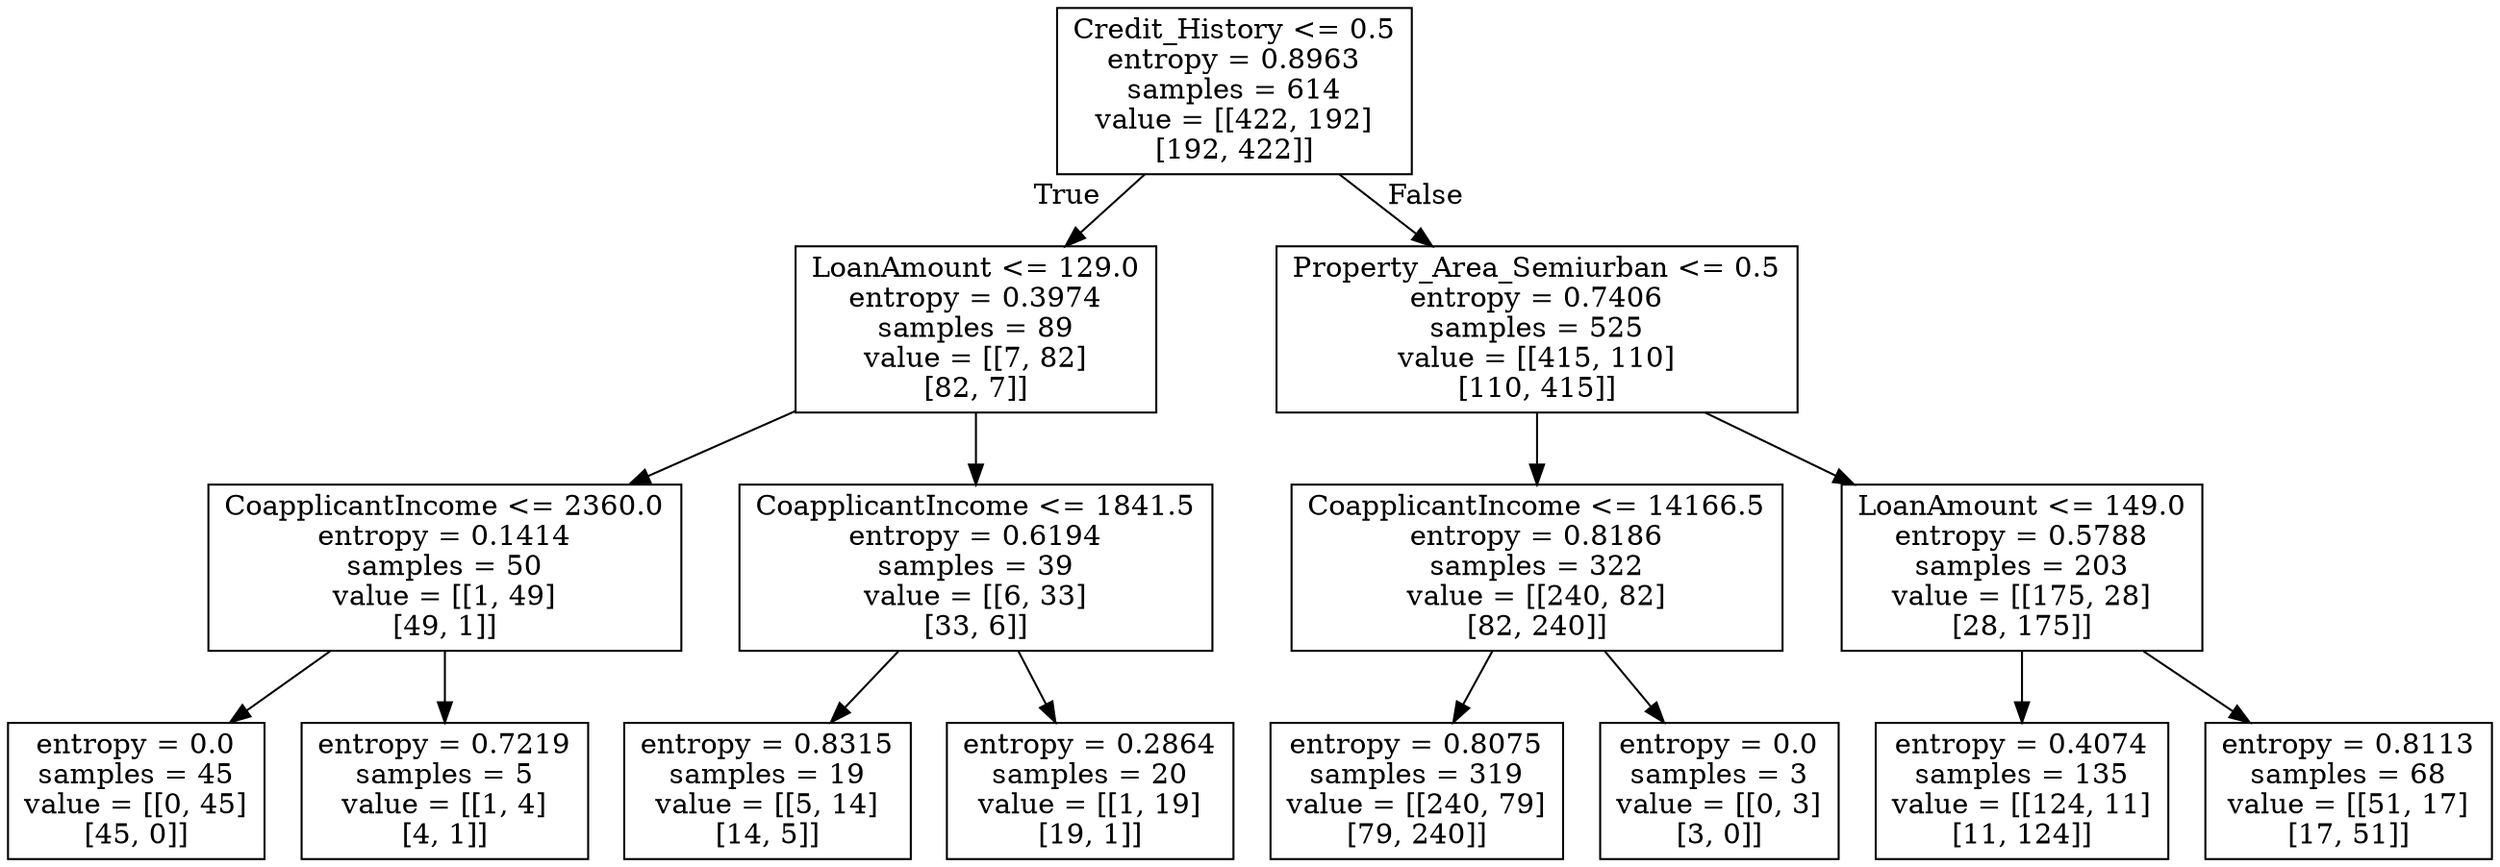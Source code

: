 digraph Tree {
node [shape=box] ;
0 [label="Credit_History <= 0.5\nentropy = 0.8963\nsamples = 614\nvalue = [[422, 192]\n[192, 422]]"] ;
1 [label="LoanAmount <= 129.0\nentropy = 0.3974\nsamples = 89\nvalue = [[7, 82]\n[82, 7]]"] ;
0 -> 1 [labeldistance=2.5, labelangle=45, headlabel="True"] ;
2 [label="CoapplicantIncome <= 2360.0\nentropy = 0.1414\nsamples = 50\nvalue = [[1, 49]\n[49, 1]]"] ;
1 -> 2 ;
3 [label="entropy = 0.0\nsamples = 45\nvalue = [[0, 45]\n[45, 0]]"] ;
2 -> 3 ;
4 [label="entropy = 0.7219\nsamples = 5\nvalue = [[1, 4]\n[4, 1]]"] ;
2 -> 4 ;
5 [label="CoapplicantIncome <= 1841.5\nentropy = 0.6194\nsamples = 39\nvalue = [[6, 33]\n[33, 6]]"] ;
1 -> 5 ;
6 [label="entropy = 0.8315\nsamples = 19\nvalue = [[5, 14]\n[14, 5]]"] ;
5 -> 6 ;
7 [label="entropy = 0.2864\nsamples = 20\nvalue = [[1, 19]\n[19, 1]]"] ;
5 -> 7 ;
8 [label="Property_Area_Semiurban <= 0.5\nentropy = 0.7406\nsamples = 525\nvalue = [[415, 110]\n[110, 415]]"] ;
0 -> 8 [labeldistance=2.5, labelangle=-45, headlabel="False"] ;
9 [label="CoapplicantIncome <= 14166.5\nentropy = 0.8186\nsamples = 322\nvalue = [[240, 82]\n[82, 240]]"] ;
8 -> 9 ;
10 [label="entropy = 0.8075\nsamples = 319\nvalue = [[240, 79]\n[79, 240]]"] ;
9 -> 10 ;
11 [label="entropy = 0.0\nsamples = 3\nvalue = [[0, 3]\n[3, 0]]"] ;
9 -> 11 ;
12 [label="LoanAmount <= 149.0\nentropy = 0.5788\nsamples = 203\nvalue = [[175, 28]\n[28, 175]]"] ;
8 -> 12 ;
13 [label="entropy = 0.4074\nsamples = 135\nvalue = [[124, 11]\n[11, 124]]"] ;
12 -> 13 ;
14 [label="entropy = 0.8113\nsamples = 68\nvalue = [[51, 17]\n[17, 51]]"] ;
12 -> 14 ;
}